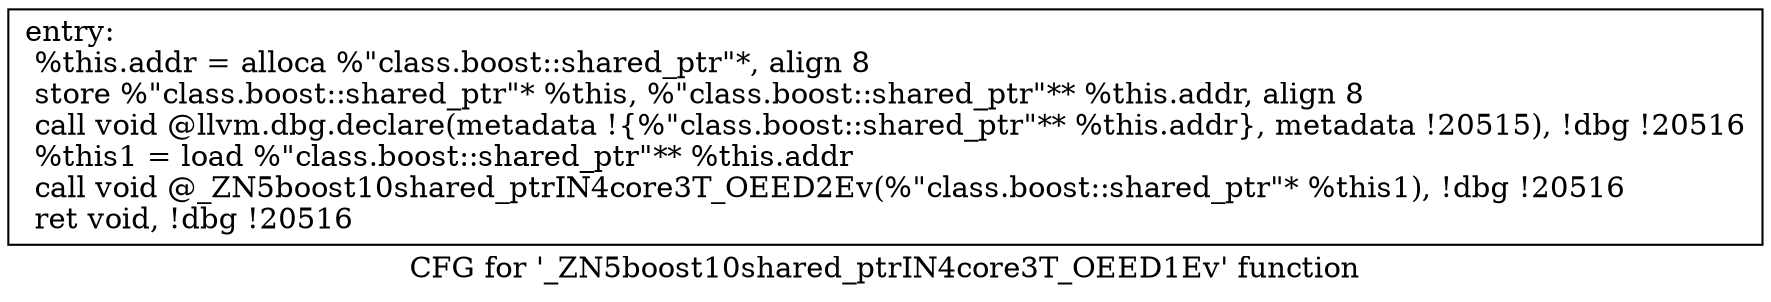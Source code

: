 digraph "CFG for '_ZN5boost10shared_ptrIN4core3T_OEED1Ev' function" {
	label="CFG for '_ZN5boost10shared_ptrIN4core3T_OEED1Ev' function";

	Node0x7fd44176de50 [shape=record,label="{entry:\l  %this.addr = alloca %\"class.boost::shared_ptr\"*, align 8\l  store %\"class.boost::shared_ptr\"* %this, %\"class.boost::shared_ptr\"** %this.addr, align 8\l  call void @llvm.dbg.declare(metadata !\{%\"class.boost::shared_ptr\"** %this.addr\}, metadata !20515), !dbg !20516\l  %this1 = load %\"class.boost::shared_ptr\"** %this.addr\l  call void @_ZN5boost10shared_ptrIN4core3T_OEED2Ev(%\"class.boost::shared_ptr\"* %this1), !dbg !20516\l  ret void, !dbg !20516\l}"];
}
